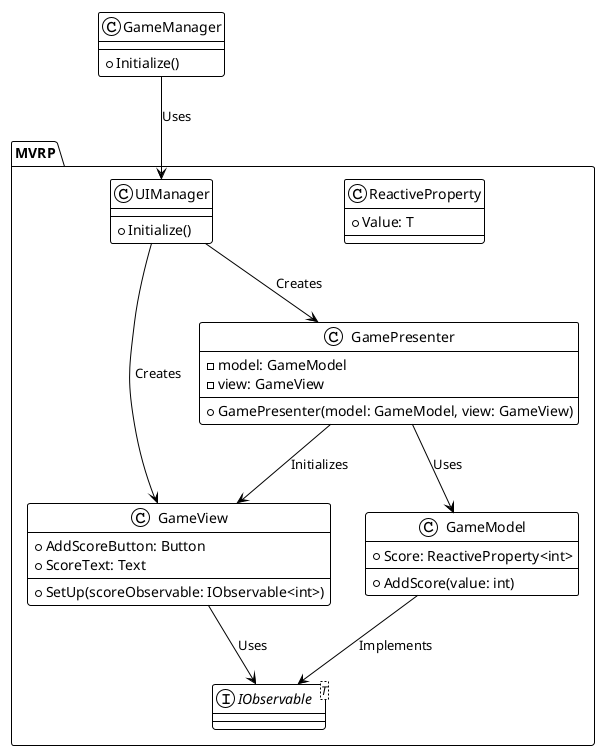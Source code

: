 ﻿@startuml
!theme plain

package "MVRP" {
    interface "IObservable<T>" as IObservable
    class ReactiveProperty {
        +Value: T
    }
    
    class GameModel {
        +Score: ReactiveProperty<int>
        +AddScore(value: int)
    }
    
    class GameView {
        +AddScoreButton: Button
        +ScoreText: Text
        +SetUp(scoreObservable: IObservable<int>)
    }
    
    class GamePresenter {
        -model: GameModel
        -view: GameView
        +GamePresenter(model: GameModel, view: GameView)
    }

    class UIManager {
        +Initialize()
    }
}

class GameManager {
    +Initialize()
}

GameManager --> UIManager : Uses


GameModel --> IObservable : Implements
GameView --> IObservable : Uses
GamePresenter --> GameModel : Uses
GamePresenter --> GameView : Initializes
UIManager --> GameView : Creates
UIManager --> GamePresenter : Creates


@enduml
